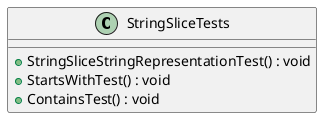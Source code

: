 @startuml
class StringSliceTests {
    + StringSliceStringRepresentationTest() : void
    + StartsWithTest() : void
    + ContainsTest() : void
}
@enduml
